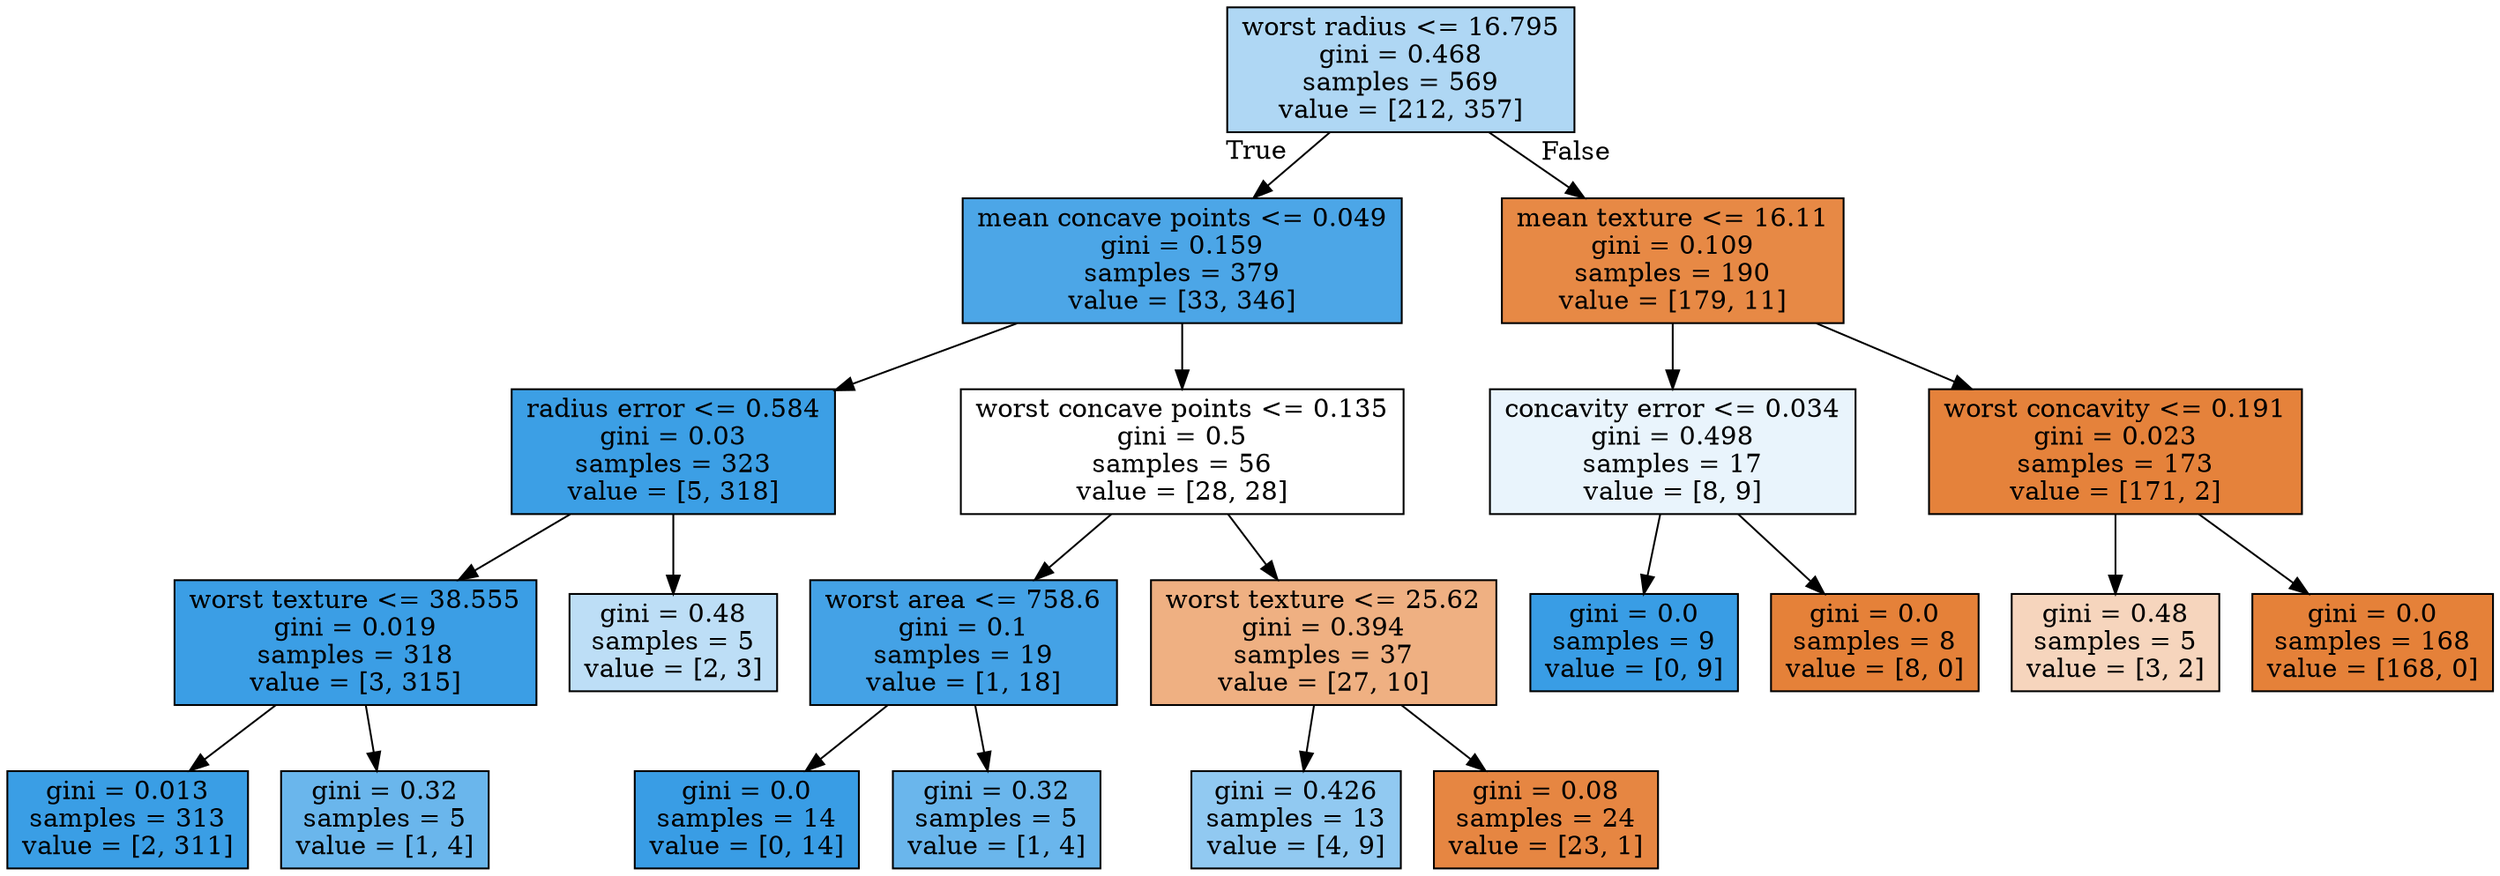 digraph Tree {
node [shape=box, style="filled", color="black"] ;
0 [label="worst radius <= 16.795\ngini = 0.468\nsamples = 569\nvalue = [212, 357]", fillcolor="#afd7f4"] ;
1 [label="mean concave points <= 0.049\ngini = 0.159\nsamples = 379\nvalue = [33, 346]", fillcolor="#4ca6e7"] ;
0 -> 1 [labeldistance=2.5, labelangle=45, headlabel="True"] ;
2 [label="radius error <= 0.584\ngini = 0.03\nsamples = 323\nvalue = [5, 318]", fillcolor="#3c9fe5"] ;
1 -> 2 ;
3 [label="worst texture <= 38.555\ngini = 0.019\nsamples = 318\nvalue = [3, 315]", fillcolor="#3b9ee5"] ;
2 -> 3 ;
4 [label="gini = 0.013\nsamples = 313\nvalue = [2, 311]", fillcolor="#3a9ee5"] ;
3 -> 4 ;
5 [label="gini = 0.32\nsamples = 5\nvalue = [1, 4]", fillcolor="#6ab6ec"] ;
3 -> 5 ;
6 [label="gini = 0.48\nsamples = 5\nvalue = [2, 3]", fillcolor="#bddef6"] ;
2 -> 6 ;
7 [label="worst concave points <= 0.135\ngini = 0.5\nsamples = 56\nvalue = [28, 28]", fillcolor="#ffffff"] ;
1 -> 7 ;
8 [label="worst area <= 758.6\ngini = 0.1\nsamples = 19\nvalue = [1, 18]", fillcolor="#44a2e6"] ;
7 -> 8 ;
9 [label="gini = 0.0\nsamples = 14\nvalue = [0, 14]", fillcolor="#399de5"] ;
8 -> 9 ;
10 [label="gini = 0.32\nsamples = 5\nvalue = [1, 4]", fillcolor="#6ab6ec"] ;
8 -> 10 ;
11 [label="worst texture <= 25.62\ngini = 0.394\nsamples = 37\nvalue = [27, 10]", fillcolor="#efb082"] ;
7 -> 11 ;
12 [label="gini = 0.426\nsamples = 13\nvalue = [4, 9]", fillcolor="#91c9f1"] ;
11 -> 12 ;
13 [label="gini = 0.08\nsamples = 24\nvalue = [23, 1]", fillcolor="#e68642"] ;
11 -> 13 ;
14 [label="mean texture <= 16.11\ngini = 0.109\nsamples = 190\nvalue = [179, 11]", fillcolor="#e78945"] ;
0 -> 14 [labeldistance=2.5, labelangle=-45, headlabel="False"] ;
15 [label="concavity error <= 0.034\ngini = 0.498\nsamples = 17\nvalue = [8, 9]", fillcolor="#e9f4fc"] ;
14 -> 15 ;
16 [label="gini = 0.0\nsamples = 9\nvalue = [0, 9]", fillcolor="#399de5"] ;
15 -> 16 ;
17 [label="gini = 0.0\nsamples = 8\nvalue = [8, 0]", fillcolor="#e58139"] ;
15 -> 17 ;
18 [label="worst concavity <= 0.191\ngini = 0.023\nsamples = 173\nvalue = [171, 2]", fillcolor="#e5823b"] ;
14 -> 18 ;
19 [label="gini = 0.48\nsamples = 5\nvalue = [3, 2]", fillcolor="#f6d5bd"] ;
18 -> 19 ;
20 [label="gini = 0.0\nsamples = 168\nvalue = [168, 0]", fillcolor="#e58139"] ;
18 -> 20 ;
}